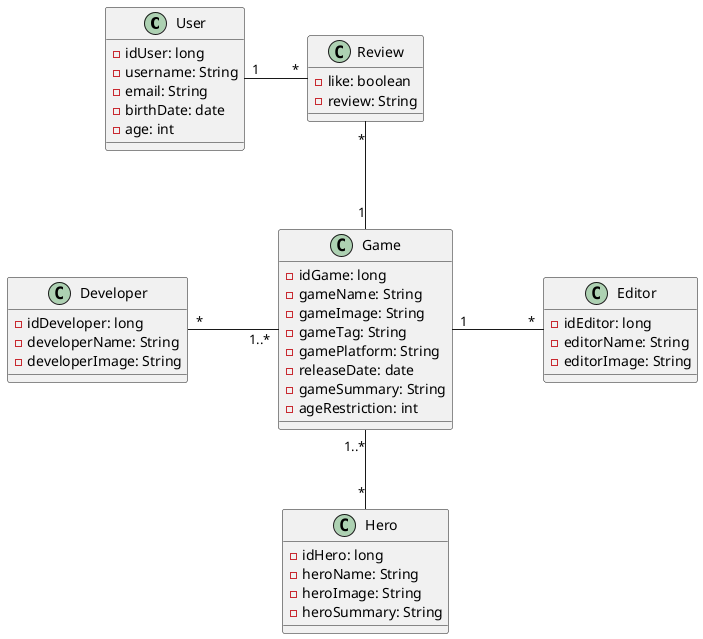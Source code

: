 @startuml
class User{
-idUser: long
-username: String
-email: String
-birthDate: date
-age: int
}
class Review{
-like: boolean
-review: String
}
class Game{
-idGame: long
-gameName: String
-gameImage: String
-gameTag: String
-gamePlatform: String
-releaseDate: date
-gameSummary: String
-ageRestriction: int
}
class Hero{
-idHero: long
-heroName: String
-heroImage: String
-heroSummary: String
}
class Editor{
-idEditor: long
-editorName: String
-editorImage: String
}
class Developer{
-idDeveloper: long
-developerName: String
-developerImage: String
}
'Class Diagram
User "1" - "*" Review :"\t"
Review "*" -- "1" Game :"\t"
Game "1..*" -- "*" Hero :"\t"
Game "1" - "*" Editor :"\t\t"
Developer "*" - "1..*" Game :"\t\t"
'hide circle
@enduml
